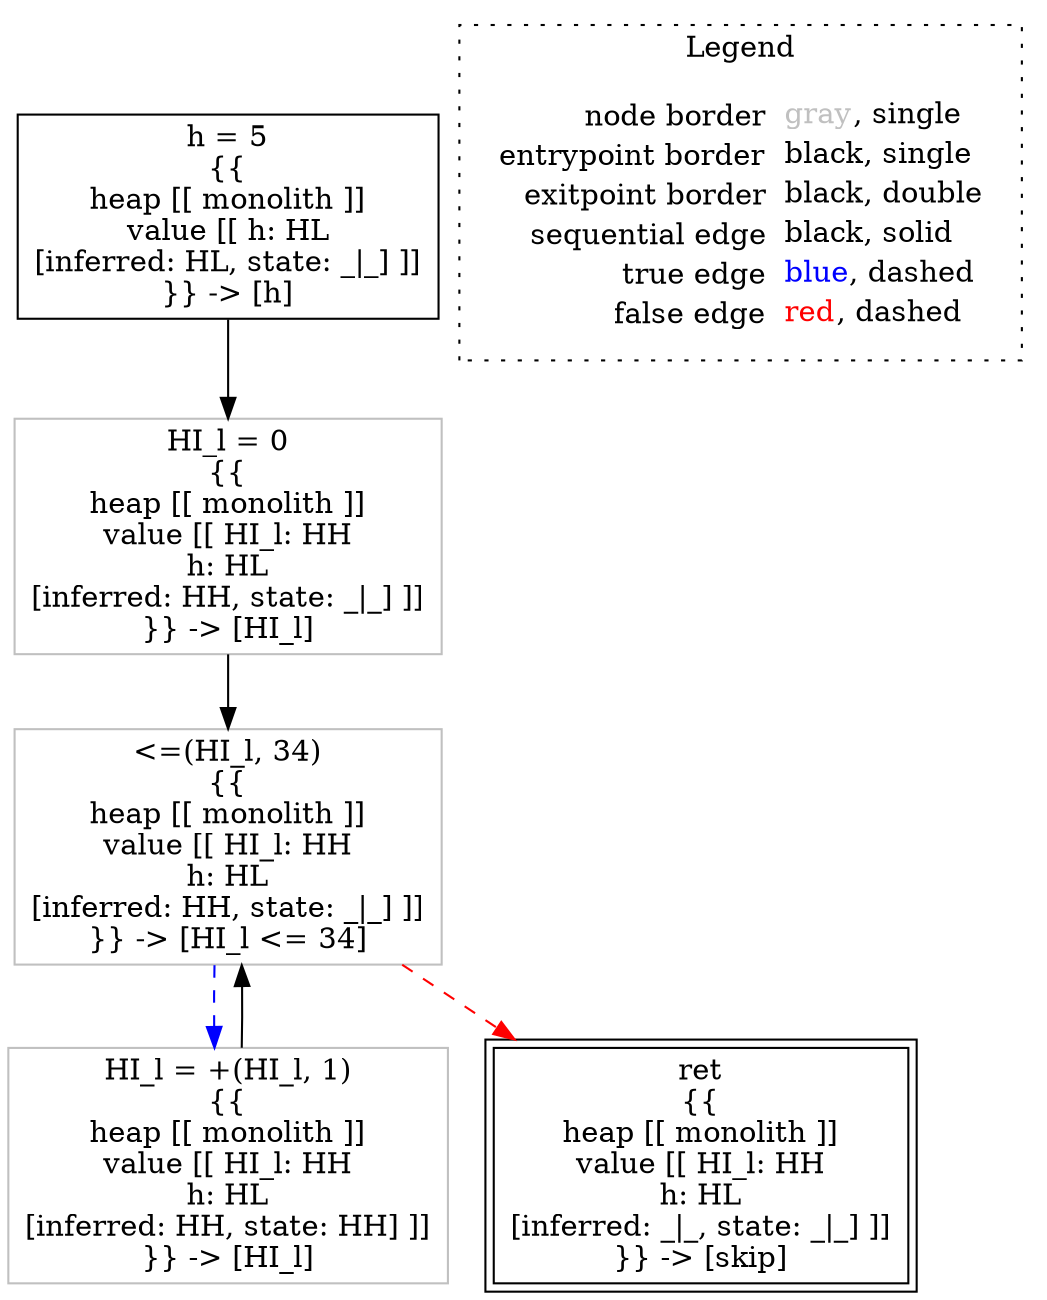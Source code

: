 digraph {
	"node0" [shape="rect",color="black",label=<h = 5<BR/>{{<BR/>heap [[ monolith ]]<BR/>value [[ h: HL<BR/>[inferred: HL, state: _|_] ]]<BR/>}} -&gt; [h]>];
	"node1" [shape="rect",color="gray",label=<HI_l = 0<BR/>{{<BR/>heap [[ monolith ]]<BR/>value [[ HI_l: HH<BR/>h: HL<BR/>[inferred: HH, state: _|_] ]]<BR/>}} -&gt; [HI_l]>];
	"node2" [shape="rect",color="gray",label=<&lt;=(HI_l, 34)<BR/>{{<BR/>heap [[ monolith ]]<BR/>value [[ HI_l: HH<BR/>h: HL<BR/>[inferred: HH, state: _|_] ]]<BR/>}} -&gt; [HI_l &lt;= 34]>];
	"node3" [shape="rect",color="gray",label=<HI_l = +(HI_l, 1)<BR/>{{<BR/>heap [[ monolith ]]<BR/>value [[ HI_l: HH<BR/>h: HL<BR/>[inferred: HH, state: HH] ]]<BR/>}} -&gt; [HI_l]>];
	"node4" [shape="rect",color="black",peripheries="2",label=<ret<BR/>{{<BR/>heap [[ monolith ]]<BR/>value [[ HI_l: HH<BR/>h: HL<BR/>[inferred: _|_, state: _|_] ]]<BR/>}} -&gt; [skip]>];
	"node1" -> "node2" [color="black"];
	"node2" -> "node3" [color="blue",style="dashed"];
	"node2" -> "node4" [color="red",style="dashed"];
	"node3" -> "node2" [color="black"];
	"node0" -> "node1" [color="black"];
subgraph cluster_legend {
	label="Legend";
	style=dotted;
	node [shape=plaintext];
	"legend" [label=<<table border="0" cellpadding="2" cellspacing="0" cellborder="0"><tr><td align="right">node border&nbsp;</td><td align="left"><font color="gray">gray</font>, single</td></tr><tr><td align="right">entrypoint border&nbsp;</td><td align="left"><font color="black">black</font>, single</td></tr><tr><td align="right">exitpoint border&nbsp;</td><td align="left"><font color="black">black</font>, double</td></tr><tr><td align="right">sequential edge&nbsp;</td><td align="left"><font color="black">black</font>, solid</td></tr><tr><td align="right">true edge&nbsp;</td><td align="left"><font color="blue">blue</font>, dashed</td></tr><tr><td align="right">false edge&nbsp;</td><td align="left"><font color="red">red</font>, dashed</td></tr></table>>];
}

}

